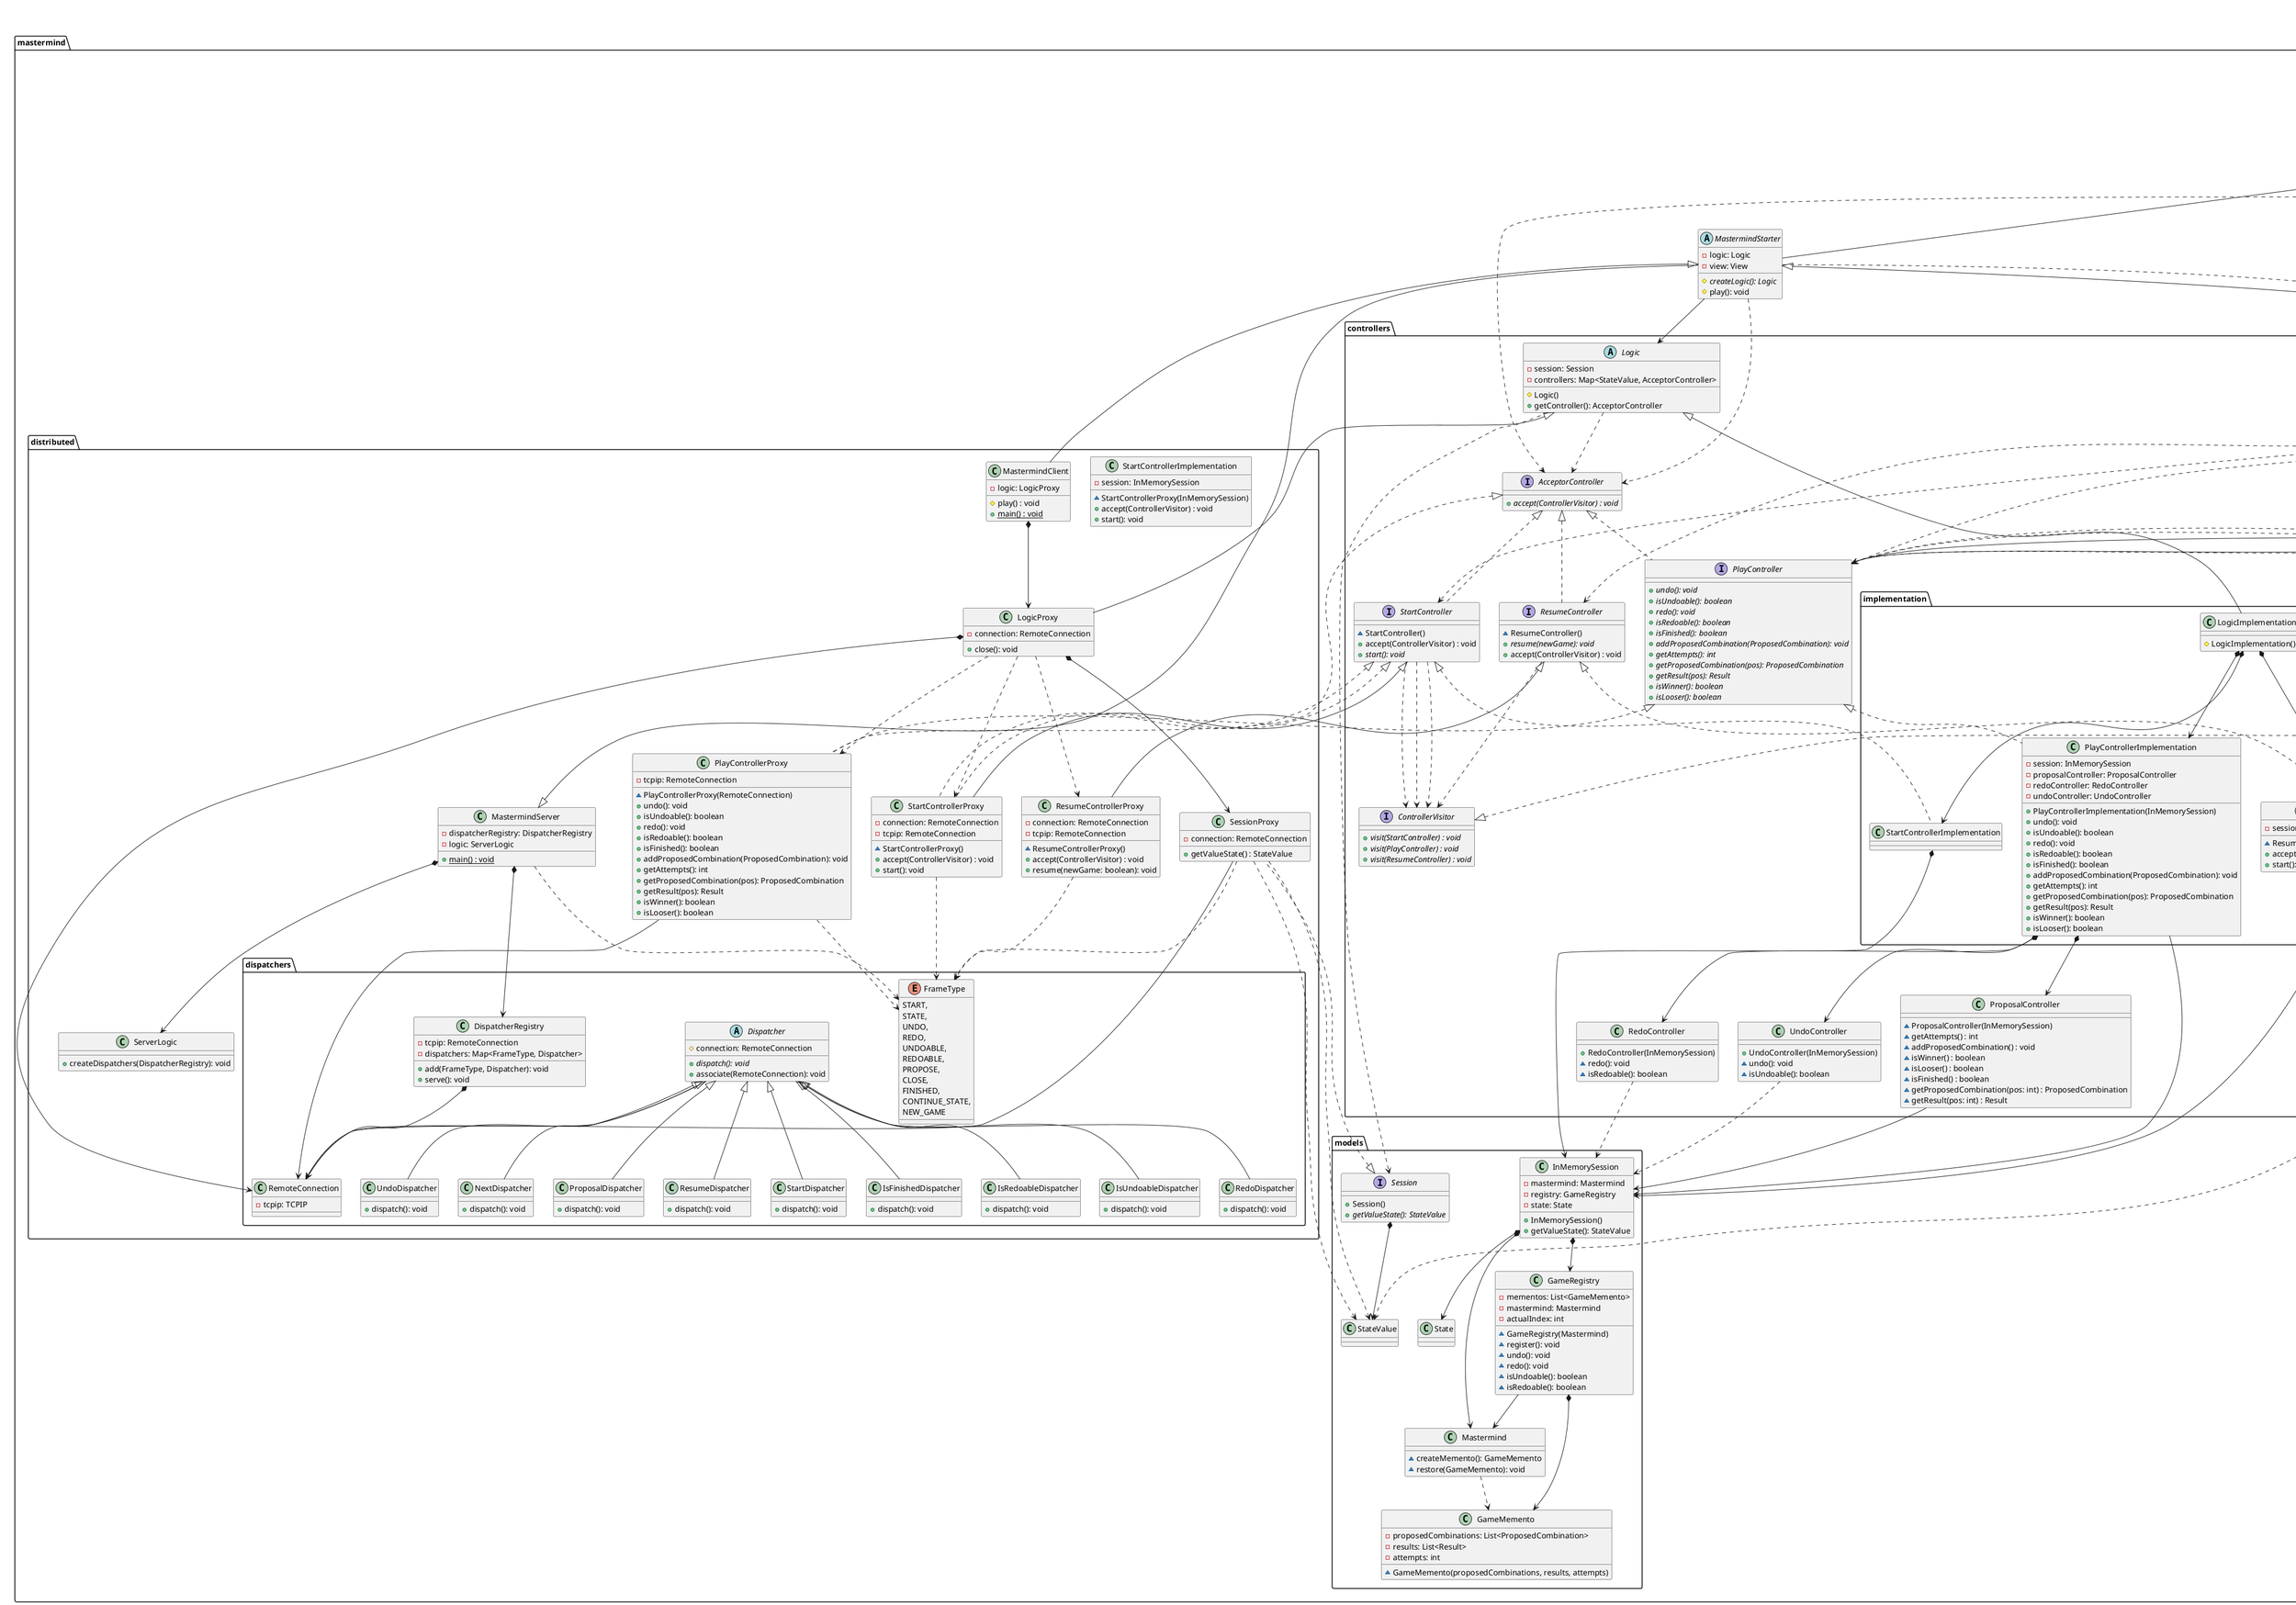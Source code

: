 @startuml

top to bottom direction

class mastermind.views.ColorView {
    ~ write(): void
}
utils.WithConsoleView <|--- mastermind.views.ColorView

class mastermind.views.SecretCombinationView {
    ~ SecretCombinationView(PlayController)
    ~ writeln(): void
}
utils.WithConsoleView <|--- mastermind.views.SecretCombinationView
mastermind.views.SecretCombinationView ..> mastermind.views.MessageView
mastermind.views.SecretCombinationView --> mastermind.controllers.PlayController
mastermind.views.SecretCombinationView ..> mastermind.views.MessageView

class mastermind.views.ProposedCombinationView {
    ~ ProposedCombinationView(combination: ProposedCombination)
    ~ void write()
    ~ void read()
}

enum mastermind.views.MessageView {
    + ATTEMPTS
   	+ SECRET
   	+ RESUME
   	+ RESULT
   	+ PROPOSED_COMBINATION
   	+ TITLE
   	+ WINNER
   	+ LOOSER
    - message: String
    - MessageView(String)
}

class mastermind.views.Command {
    # playController: PlayController
    - title: String
    # Command(String, PlayController)
    # {abstract} execute(): void
    # {abstract} isActive(): boolean
    ~ getTitle(): String
}

class mastermind.views.RedoCommand {
    ~ RedoCommand(controller: PlayController)
}
mastermind.views.Command <|-- mastermind.views.RedoCommand

class mastermind.views.UndoCommand {
    ~ UndoCommand(controller: PlayController)
}
mastermind.views.Command <|-- mastermind.views.UndoCommand
mastermind.views.UndoCommand ..> mastermind.views.MessageView
mastermind.views.UndoCommand ..> mastermind.controllers.PlayController

class mastermind.views.ProposalCommand {
    ~ ProposalCommand(controller: PlayController)
}
mastermind.views.Command <|-- mastermind.views.ProposalCommand
mastermind.views.ProposalCommand ..> mastermind.views.ProposedCombinationView
mastermind.views.ProposalCommand ..> mastermind.controllers.PlayController
mastermind.views.ProposalCommand ..> mastermind.views.MessageView

class mastermind.views.PlayMenu {
    ~ PlayMenu(controller: PlayController)
}
mastermind.utils.Menu <|--- mastermind.views.PlayMenu
mastermind.views.PlayMenu ..> mastermind.controllers.PlayController
mastermind.views.PlayMenu *--> mastermind.views.ProposalCommand
mastermind.views.PlayMenu *--> mastermind.views.UndoCommand
mastermind.views.PlayMenu *--> mastermind.views.RedoCommand

class mastermind.views.PlayView {
    + interact(controller: PlayController): void
}
mastermind.views.PlayView ..> mastermind.views.PlayMenu
mastermind.views.PlayView ..> mastermind.views.BoardView

class mastermind.views.ResultView {
    ~ writeln(int): void
}
utils.WithConsoleView <|-- mastermind.views.ResultView
mastermind.views.ResultView ..> mastermind.views.MessageView

class mastermind.views.ResumeView {
    ~ interact(controller: ResumeController): void
}
mastermind.views.ResumeView ..> mastermind.controllers.ResumeController
mastermind.views.ResumeView ..> utils.YesNoDialog
mastermind.views.ResumeView ..> mastermind.views.MessageView

class mastermind.views.StartView {
    ~ interact(controller: StartController): void
}
utils.WithConsoleView <|-- mastermind.views.StartView
mastermind.views.StartView ..> mastermind.controllers.StartController
mastermind.views.StartView ..> mastermind.views.MessageView

class mastermind.views.View {
    - startView: StartView
    - proposalView: ProposalView
    - resumeView: ResumeView
    + View()
    + interact(controller: AcceptorController): void
    + visit(controller: StartController): void
    + visit(controller: PlayController): void
    + visit(controller: ResumeController): void
}
mastermind.controllers.ControllerVisitor <|.. mastermind.views.View
mastermind.views.View ..> mastermind.controllers.AcceptorController
mastermind.views.View ..> mastermind.controllers.PlayController
mastermind.views.View *--> mastermind.views.StartView
mastermind.views.View *--> mastermind.views.PlayView
mastermind.views.View *--> mastermind.views.ResumeView

interface mastermind.controllers.AcceptorController {
    + {abstract} accept(ControllerVisitor) : void
}
interface mastermind.controllers.ControllerVisitor {
     + {abstract} visit(StartController) : void
     + {abstract} visit(PlayController) : void
     + {abstract} visit(ResumeController) : void
}

class mastermind.controllers.RedoController {
    + RedoController(InMemorySession)
    ~ redo(): void
    ~ isRedoable(): boolean
}
mastermind.controllers.RedoController ..> mastermind.models.InMemorySession

class mastermind.controllers.UndoController {
    + UndoController(InMemorySession)
    ~ undo(): void
    ~ isUndoable(): boolean
}
mastermind.controllers.UndoController ..> mastermind.models.InMemorySession

class mastermind.controllers.ProposalController {
    ~ ProposalController(InMemorySession)
    ~ getAttempts() : int
    ~ addProposedCombination() : void
    ~ isWinner() : boolean
    ~ isLooser() : boolean
    ~ isFinished() : boolean
    ~ getProposedCombination(pos: int) : ProposedCombination
    ~ getResult(pos: int) : Result
}
mastermind.controllers.ProposalController --> mastermind.models.InMemorySession

interface mastermind.controllers.PlayController {
    + {abstract} undo(): void
    + {abstract} isUndoable(): boolean
    + {abstract} redo(): void
    + {abstract} isRedoable(): boolean
    + {abstract} isFinished(): boolean
    + {abstract} addProposedCombination(ProposedCombination): void
    + {abstract} getAttempts(): int
    + {abstract} getProposedCombination(pos): ProposedCombination
    + {abstract} getResult(pos): Result
    + {abstract} isWinner(): boolean
    + {abstract} isLooser(): boolean
}
mastermind.controllers.AcceptorController <|.. mastermind.controllers.PlayController

class mastermind.controllers.implementation.PlayControllerImplementation {
    - session: InMemorySession
    - proposalController: ProposalController
    - redoController: RedoController
    - undoController: UndoController
    + PlayControllerImplementation(InMemorySession)
    + undo(): void
    + isUndoable(): boolean
    + redo(): void
    + isRedoable(): boolean
    + isFinished(): boolean
    + addProposedCombination(ProposedCombination): void
    + getAttempts(): int
    + getProposedCombination(pos): ProposedCombination
    + getResult(pos): Result
    + isWinner(): boolean
    + isLooser(): boolean
}
mastermind.controllers.PlayController <|.. mastermind.controllers.implementation.PlayControllerImplementation
mastermind.controllers.implementation.PlayControllerImplementation --> mastermind.models.InMemorySession
mastermind.controllers.implementation.PlayControllerImplementation *--> mastermind.controllers.ProposalController
mastermind.controllers.implementation.PlayControllerImplementation *--> mastermind.controllers.UndoController
mastermind.controllers.implementation.PlayControllerImplementation *--> mastermind.controllers.RedoController

interface mastermind.models.Session {
    + Session()
    + {abstract} getValueState(): StateValue
}
mastermind.models.Session *--> mastermind.models.StateValue

class mastermind.models.InMemorySession {
    - mastermind: Mastermind
    - registry: GameRegistry
    - state: State
    + InMemorySession()
    + getValueState(): StateValue
}
mastermind.models.InMemorySession *--> mastermind.models.Mastermind
mastermind.models.InMemorySession *--> mastermind.models.GameRegistry
mastermind.models.InMemorySession *--> mastermind.models.State

class mastermind.models.GameRegistry {
   - mementos: List<GameMemento>
   - mastermind: Mastermind
   - actualIndex: int
   ~ GameRegistry(Mastermind)
   ~ register(): void
   ~ undo(): void
   ~ redo(): void
   ~ isUndoable(): boolean
   ~ isRedoable(): boolean
}
mastermind.models.GameRegistry *--> mastermind.models.GameMemento
mastermind.models.GameRegistry --> mastermind.models.Mastermind

class mastermind.models.Mastermind {
   ~ createMemento(): GameMemento
   ~ restore(GameMemento): void
}
mastermind.models.Mastermind ..> mastermind.models.GameMemento

class mastermind.models.GameMemento {
   - proposedCombinations: List<ProposedCombination>
   - results: List<Result>
   - attempts: int
   ~ GameMemento(proposedCombinations, results, attempts)
}

class mastermind.views.BoardView {
   ~ write(PlayController): void
}
mastermind.views.BoardView --> mastermind.controllers.PlayController
mastermind.views.BoardView ..> mastermind.views.ResultView

interface mastermind.controllers.ResumeController {
   ~ ResumeController()
   + {abstract} resume(newGame): void
   + accept(ControllerVisitor) : void
}
mastermind.controllers.AcceptorController <|.. mastermind.controllers.ResumeController
mastermind.controllers.ResumeController ..> mastermind.controllers.ControllerVisitor

class mastermind.controllers.implementation.ResumeControllerImplementation {
    - session: InMemorySession
    ~ ResumeControllerImplementation(InMemorySession)
    + accept(ControllerVisitor) : void
    + start(): void
 }
mastermind.controllers.ResumeController <|.. mastermind.controllers.implementation.ResumeControllerImplementation
mastermind.controllers.implementation.ResumeControllerImplementation *--> mastermind.models.InMemorySession

class mastermind.distributed.ResumeControllerProxy {
   - connection: RemoteConnection
   ~ ResumeControllerProxy()
   + accept(ControllerVisitor) : void
   + resume(newGame: boolean): void
}
mastermind.controllers.StartController <|.. mastermind.distributed.StartControllerProxy
mastermind.controllers.StartController ..> mastermind.controllers.ControllerVisitor


interface mastermind.controllers.StartController {
   ~ StartController()
   + accept(ControllerVisitor) : void
   + {abstract} start(): void
}
mastermind.controllers.AcceptorController <|.. mastermind.controllers.StartController
mastermind.controllers.StartController ..> mastermind.controllers.ControllerVisitor

class mastermind.distributed.StartControllerImplementation {
   - session: InMemorySession
   ~ StartControllerProxy(InMemorySession)
   + accept(ControllerVisitor) : void
   + start(): void
}
mastermind.controllers.StartController <|.. mastermind.controllers.implementation.StartControllerImplementation
mastermind.controllers.implementation.StartControllerImplementation *--> mastermind.models.InMemorySession

class mastermind.distributed.StartControllerProxy {
   - connection: RemoteConnection
   ~ StartControllerProxy()
   + accept(ControllerVisitor) : void
   + start(): void
}
mastermind.controllers.StartController <|.. mastermind.distributed.StartControllerProxy
mastermind.controllers.StartController ..> mastermind.controllers.ControllerVisitor

class mastermind.distributed.MastermindServer {
    - dispatcherRegistry: DispatcherRegistry
    - logic: ServerLogic
    + {static} main() : void
}
mastermind.distributed.MastermindServer <|-- mastermind.MastermindStarter
mastermind.distributed.MastermindServer *--> mastermind.distributed.dispatchers.DispatcherRegistry
mastermind.distributed.MastermindServer *--> mastermind.distributed.ServerLogic

class mastermind.distributed.ServerLogic {
    + createDispatchers(DispatcherRegistry): void
}
mastermind.distributed.MastermindServer ..> mastermind.distributed.dispatchers.FrameType

class mastermind.distributed.dispatchers.DispatcherRegistry {
    - tcpip: RemoteConnection
    - dispatchers: Map<FrameType, Dispatcher>
    + add(FrameType, Dispatcher): void
    + serve(): void
}
mastermind.distributed.dispatchers.DispatcherRegistry *--> mastermind.distributed.dispatchers.RemoteConnection

class mastermind.distributed.MastermindClient {
    - logic: LogicProxy
    # play() : void
    + {static} main() : void
}
mastermind.MastermindStarter <|-- mastermind.distributed.MastermindClient
mastermind.distributed.MastermindClient *--> mastermind.distributed.LogicProxy

abstract class mastermind.controllers.Logic {
    - session: Session
    - controllers: Map<StateValue, AcceptorController>
    # Logic()
    + getController(): AcceptorController
}
mastermind.controllers.Logic ..> mastermind.controllers.AcceptorController
mastermind.controllers.Logic ..> mastermind.models.Session

class mastermind.distributed.LogicProxy {
    - connection: RemoteConnection
    + close(): void
}
mastermind.controllers.Logic <|-- mastermind.distributed.LogicProxy
mastermind.distributed.LogicProxy *--> mastermind.distributed.dispatchers.RemoteConnection
mastermind.distributed.LogicProxy *--> mastermind.distributed.SessionProxy
mastermind.distributed.LogicProxy ..> mastermind.distributed.StartControllerProxy
mastermind.distributed.LogicProxy ..> mastermind.distributed.PlayControllerProxy
mastermind.distributed.LogicProxy ..> mastermind.distributed.ResumeControllerProxy

class mastermind.controllers.implementation.LogicImplementation {
    # LogicImplementation()
}
mastermind.controllers.Logic <|-- mastermind.controllers.implementation.LogicImplementation
mastermind.controllers.implementation.LogicImplementation *--> mastermind.controllers.implementation.PlayControllerImplementation
mastermind.controllers.implementation.LogicImplementation *--> mastermind.controllers.implementation.StartControllerImplementation
mastermind.controllers.implementation.LogicImplementation *--> mastermind.controllers.implementation.ResumeControllerImplementation
mastermind.controllers.implementation.LogicImplementation ..> mastermind.models.StateValue

class mastermind.distributed.SessionProxy {
    - connection: RemoteConnection
    + getValueState() : StateValue
}
mastermind.models.Session <|.. mastermind.distributed.SessionProxy
mastermind.distributed.SessionProxy ..> mastermind.models.StateValue
mastermind.distributed.SessionProxy ..> mastermind.distributed.dispatchers.FrameType
mastermind.distributed.SessionProxy ..> mastermind.models.StateValue
mastermind.distributed.SessionProxy --> mastermind.distributed.dispatchers.RemoteConnection

class mastermind.distributed.StartControllerProxy {
    - tcpip: RemoteConnection
}
mastermind.controllers.StartController <|-- mastermind.distributed.StartControllerProxy
mastermind.distributed.StartControllerProxy ..> mastermind.distributed.dispatchers.FrameType

class mastermind.distributed.PlayControllerProxy {
    - tcpip: RemoteConnection
    ~ PlayControllerProxy(RemoteConnection)
    + undo(): void
    + isUndoable(): boolean
    + redo(): void
    + isRedoable(): boolean
    + isFinished(): boolean
    + addProposedCombination(ProposedCombination): void
    + getAttempts(): int
    + getProposedCombination(pos): ProposedCombination
    + getResult(pos): Result
    + isWinner(): boolean
    + isLooser(): boolean
}
mastermind.distributed.PlayControllerProxy --> mastermind.distributed.dispatchers.RemoteConnection
mastermind.controllers.AcceptorController <|.. mastermind.distributed.PlayControllerProxy
mastermind.controllers.PlayController <|.. mastermind.distributed.PlayControllerProxy
mastermind.distributed.PlayControllerProxy ..> mastermind.distributed.dispatchers.FrameType

class mastermind.distributed.ResumeControllerProxy {
    - tcpip: RemoteConnection
}
mastermind.controllers.ResumeController <|-- mastermind.distributed.ResumeControllerProxy
mastermind.distributed.ResumeControllerProxy ..> mastermind.distributed.dispatchers.FrameType

class mastermind.distributed.dispatchers.RemoteConnection {
    - tcpip: TCPIP
}

class mastermind.utils.TCPIP {

}

abstract class mastermind.distributed.dispatchers.Dispatcher {
    # connection: RemoteConnection
    + {abstract} dispatch(): void
    + associate(RemoteConnection): void
}
mastermind.distributed.dispatchers.Dispatcher --> mastermind.distributed.dispatchers.RemoteConnection

class mastermind.distributed.dispatchers.NextDispatcher {
    + dispatch(): void
}
mastermind.distributed.dispatchers.Dispatcher <|-- mastermind.distributed.dispatchers.NextDispatcher

class mastermind.distributed.dispatchers.ProposalDispatcher {
    + dispatch(): void
}
mastermind.distributed.dispatchers.Dispatcher <|-- mastermind.distributed.dispatchers.ProposalDispatcher

class mastermind.distributed.dispatchers.ResumeDispatcher {
    + dispatch(): void
}
mastermind.distributed.dispatchers.Dispatcher <|-- mastermind.distributed.dispatchers.ResumeDispatcher

class mastermind.distributed.dispatchers.StartDispatcher {
    + dispatch(): void
}
mastermind.distributed.dispatchers.Dispatcher <|-- mastermind.distributed.dispatchers.StartDispatcher

class mastermind.distributed.dispatchers.IsFinishedDispatcher {
    + dispatch(): void
}
mastermind.distributed.dispatchers.Dispatcher <|-- mastermind.distributed.dispatchers.IsFinishedDispatcher

class mastermind.distributed.dispatchers.IsRedoableDispatcher {
    + dispatch(): void
}
mastermind.distributed.dispatchers.Dispatcher <|-- mastermind.distributed.dispatchers.IsRedoableDispatcher

class mastermind.distributed.dispatchers.IsUndoableDispatcher {
    + dispatch(): void
}
mastermind.distributed.dispatchers.Dispatcher <|-- mastermind.distributed.dispatchers.IsUndoableDispatcher

class mastermind.distributed.dispatchers.RedoDispatcher {
    + dispatch(): void
}
mastermind.distributed.dispatchers.Dispatcher <|-- mastermind.distributed.dispatchers.RedoDispatcher

class mastermind.distributed.dispatchers.UndoDispatcher {
    + dispatch(): void
}
mastermind.distributed.dispatchers.Dispatcher <|-- mastermind.distributed.dispatchers.UndoDispatcher

enum mastermind.distributed.dispatchers.FrameType {
    START,
	STATE,
	UNDO,
	REDO,
	UNDOABLE,
	REDOABLE,
	PROPOSE,
	CLOSE,
	FINISHED,
	CONTINUE_STATE,
	NEW_GAME
}

abstract class mastermind.MastermindStarter {
    - logic: Logic
    - view: View
    # {abstract} createLogic(): Logic
    # play(): void
}
mastermind.MastermindStarter --> mastermind.controllers.Logic
mastermind.MastermindStarter --> mastermind.views.MastermindView
mastermind.MastermindStarter ..> mastermind.controllers.AcceptorController

class mastermind.MastermindStandalone {
    + {static} main(): void
}
mastermind.MastermindStarter <|-- mastermind.MastermindStandalone
mastermind.MastermindStarter ..> mastermind.controllers.implementation.LogicImplementation

@enduml